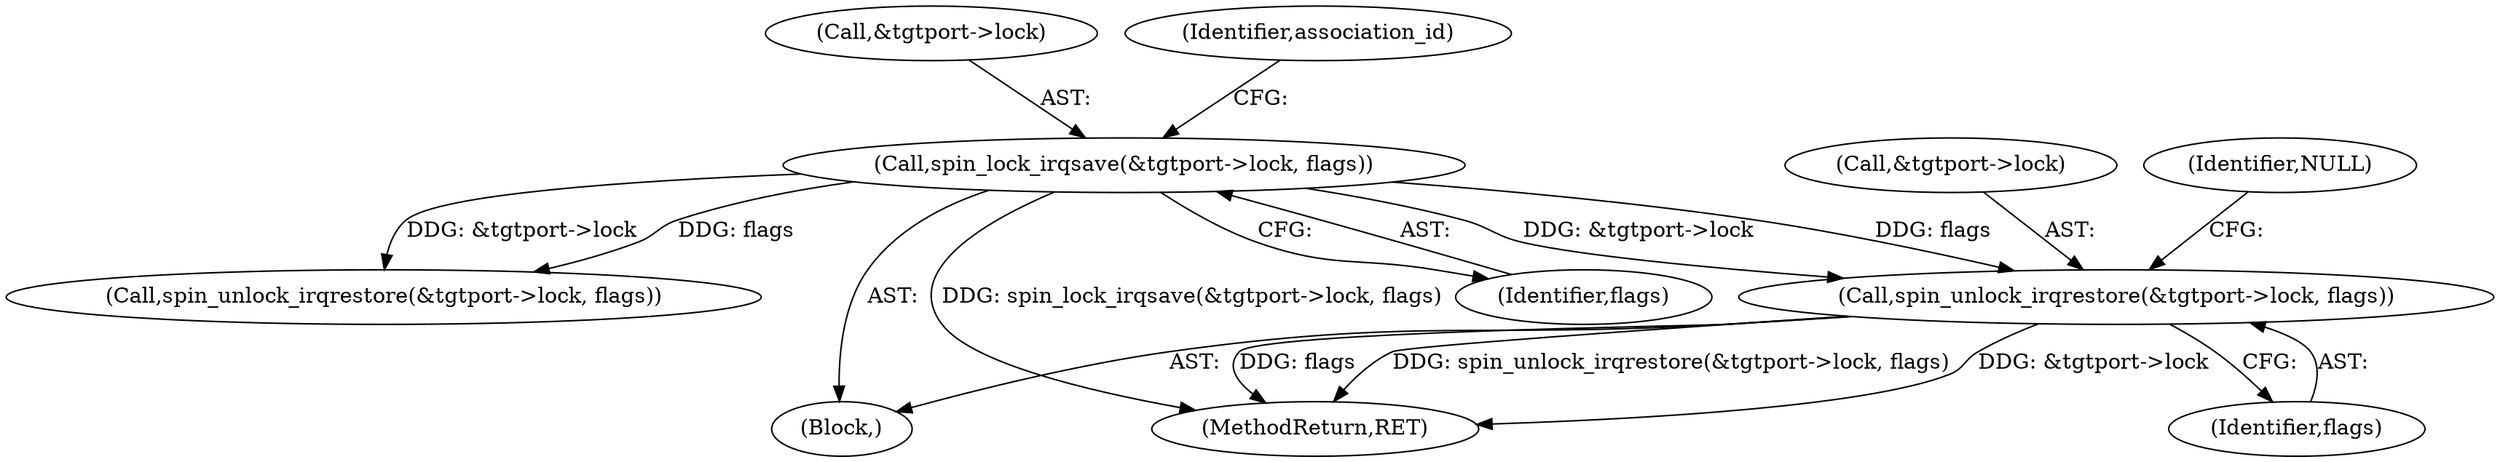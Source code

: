 digraph "0_linux_0c319d3a144d4b8f1ea2047fd614d2149b68f889@pointer" {
"1000168" [label="(Call,spin_unlock_irqrestore(&tgtport->lock, flags))"];
"1000123" [label="(Call,spin_lock_irqsave(&tgtport->lock, flags))"];
"1000124" [label="(Call,&tgtport->lock)"];
"1000168" [label="(Call,spin_unlock_irqrestore(&tgtport->lock, flags))"];
"1000160" [label="(Call,spin_unlock_irqrestore(&tgtport->lock, flags))"];
"1000176" [label="(MethodReturn,RET)"];
"1000169" [label="(Call,&tgtport->lock)"];
"1000175" [label="(Identifier,NULL)"];
"1000103" [label="(Block,)"];
"1000123" [label="(Call,spin_lock_irqsave(&tgtport->lock, flags))"];
"1000132" [label="(Identifier,association_id)"];
"1000173" [label="(Identifier,flags)"];
"1000128" [label="(Identifier,flags)"];
"1000168" -> "1000103"  [label="AST: "];
"1000168" -> "1000173"  [label="CFG: "];
"1000169" -> "1000168"  [label="AST: "];
"1000173" -> "1000168"  [label="AST: "];
"1000175" -> "1000168"  [label="CFG: "];
"1000168" -> "1000176"  [label="DDG: spin_unlock_irqrestore(&tgtport->lock, flags)"];
"1000168" -> "1000176"  [label="DDG: &tgtport->lock"];
"1000168" -> "1000176"  [label="DDG: flags"];
"1000123" -> "1000168"  [label="DDG: &tgtport->lock"];
"1000123" -> "1000168"  [label="DDG: flags"];
"1000123" -> "1000103"  [label="AST: "];
"1000123" -> "1000128"  [label="CFG: "];
"1000124" -> "1000123"  [label="AST: "];
"1000128" -> "1000123"  [label="AST: "];
"1000132" -> "1000123"  [label="CFG: "];
"1000123" -> "1000176"  [label="DDG: spin_lock_irqsave(&tgtport->lock, flags)"];
"1000123" -> "1000160"  [label="DDG: &tgtport->lock"];
"1000123" -> "1000160"  [label="DDG: flags"];
}
